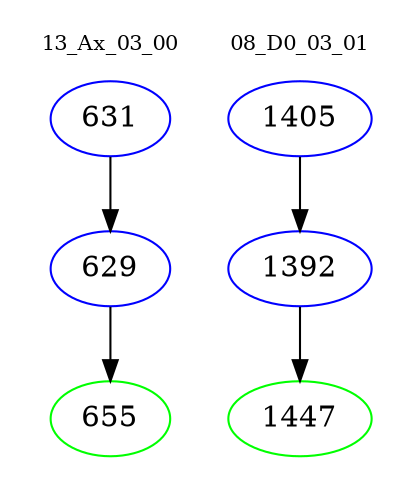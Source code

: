 digraph{
subgraph cluster_0 {
color = white
label = "13_Ax_03_00";
fontsize=10;
T0_631 [label="631", color="blue"]
T0_631 -> T0_629 [color="black"]
T0_629 [label="629", color="blue"]
T0_629 -> T0_655 [color="black"]
T0_655 [label="655", color="green"]
}
subgraph cluster_1 {
color = white
label = "08_D0_03_01";
fontsize=10;
T1_1405 [label="1405", color="blue"]
T1_1405 -> T1_1392 [color="black"]
T1_1392 [label="1392", color="blue"]
T1_1392 -> T1_1447 [color="black"]
T1_1447 [label="1447", color="green"]
}
}

